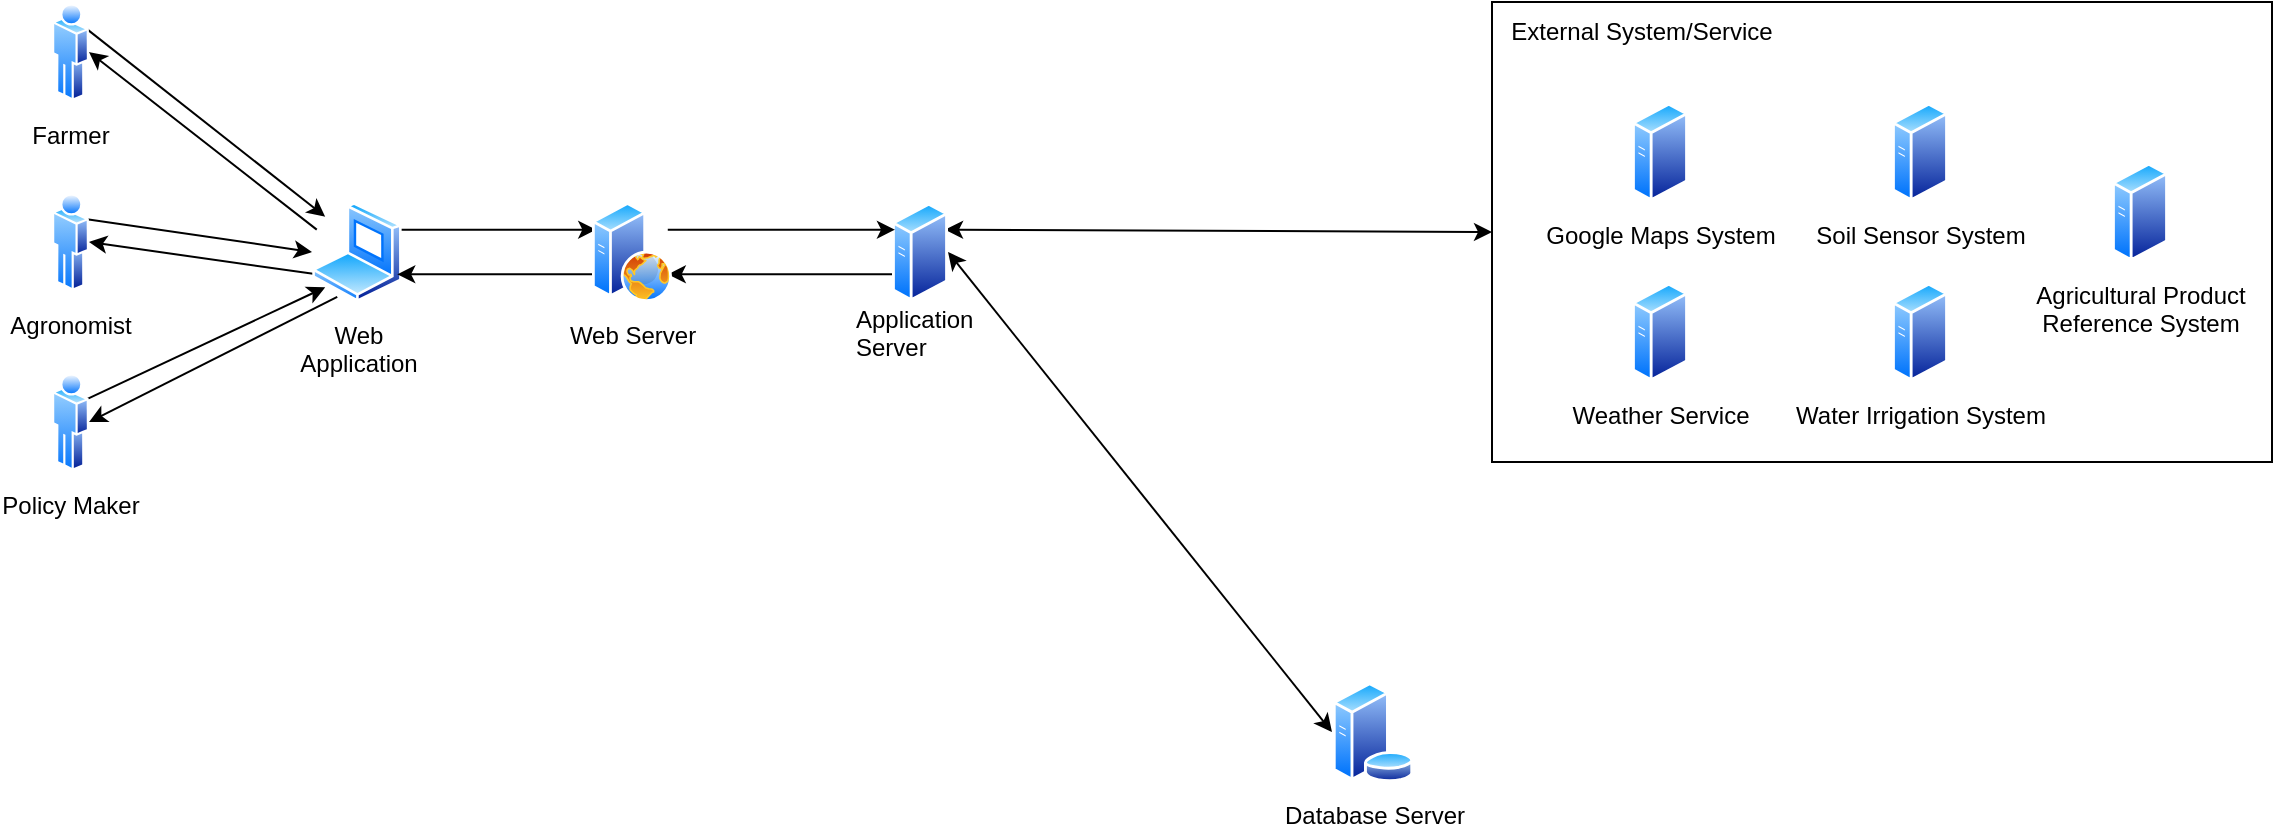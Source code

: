 <mxfile version="16.0.0" type="device" pages="2"><diagram id="sjSaxOTKPD7qIrv7Isvb" name="4-tier"><mxGraphModel dx="1261" dy="827" grid="1" gridSize="10" guides="1" tooltips="1" connect="1" arrows="1" fold="1" page="1" pageScale="1" pageWidth="12800" pageHeight="7200" math="0" shadow="0"><root><mxCell id="0"/><mxCell id="1" parent="0"/><mxCell id="mp9-KsFMcsk27uQzetZd-59" value="" style="rounded=0;whiteSpace=wrap;html=1;" vertex="1" parent="1"><mxGeometry x="870" y="280" width="390" height="230" as="geometry"/></mxCell><mxCell id="mp9-KsFMcsk27uQzetZd-29" style="edgeStyle=none;rounded=0;orthogonalLoop=1;jettySize=auto;html=1;exitX=1;exitY=0.25;exitDx=0;exitDy=0;entryX=0;entryY=0.25;entryDx=0;entryDy=0;" edge="1" parent="1" source="mp9-KsFMcsk27uQzetZd-3" target="mp9-KsFMcsk27uQzetZd-5"><mxGeometry relative="1" as="geometry"/></mxCell><mxCell id="mp9-KsFMcsk27uQzetZd-35" style="edgeStyle=none;rounded=0;orthogonalLoop=1;jettySize=auto;html=1;exitX=0;exitY=0.25;exitDx=0;exitDy=0;entryX=1;entryY=0.5;entryDx=0;entryDy=0;" edge="1" parent="1" source="mp9-KsFMcsk27uQzetZd-3" target="mp9-KsFMcsk27uQzetZd-19"><mxGeometry relative="1" as="geometry"/></mxCell><mxCell id="mp9-KsFMcsk27uQzetZd-37" style="edgeStyle=none;rounded=0;orthogonalLoop=1;jettySize=auto;html=1;exitX=0;exitY=0.75;exitDx=0;exitDy=0;entryX=1;entryY=0.5;entryDx=0;entryDy=0;" edge="1" parent="1" source="mp9-KsFMcsk27uQzetZd-3" target="mp9-KsFMcsk27uQzetZd-20"><mxGeometry relative="1" as="geometry"/></mxCell><mxCell id="mp9-KsFMcsk27uQzetZd-40" style="edgeStyle=none;rounded=0;orthogonalLoop=1;jettySize=auto;html=1;exitX=0.25;exitY=1;exitDx=0;exitDy=0;entryX=1;entryY=0.5;entryDx=0;entryDy=0;" edge="1" parent="1" source="mp9-KsFMcsk27uQzetZd-3" target="mp9-KsFMcsk27uQzetZd-21"><mxGeometry relative="1" as="geometry"/></mxCell><mxCell id="mp9-KsFMcsk27uQzetZd-3" value="Web&lt;br&gt;Application" style="aspect=fixed;perimeter=ellipsePerimeter;html=1;align=center;shadow=0;dashed=0;spacingTop=3;image;image=img/lib/active_directory/laptop_client.svg;" vertex="1" parent="1"><mxGeometry x="280" y="380" width="45" height="50" as="geometry"/></mxCell><mxCell id="mp9-KsFMcsk27uQzetZd-27" style="edgeStyle=none;rounded=0;orthogonalLoop=1;jettySize=auto;html=1;exitX=0;exitY=0.75;exitDx=0;exitDy=0;entryX=1;entryY=0.75;entryDx=0;entryDy=0;" edge="1" parent="1" source="mp9-KsFMcsk27uQzetZd-4" target="mp9-KsFMcsk27uQzetZd-5"><mxGeometry relative="1" as="geometry"/></mxCell><mxCell id="mp9-KsFMcsk27uQzetZd-56" style="rounded=0;orthogonalLoop=1;jettySize=auto;html=1;exitX=1;exitY=0.5;exitDx=0;exitDy=0;entryX=0;entryY=0.5;entryDx=0;entryDy=0;startArrow=classic;startFill=1;" edge="1" parent="1" source="mp9-KsFMcsk27uQzetZd-4" target="mp9-KsFMcsk27uQzetZd-31"><mxGeometry relative="1" as="geometry"/></mxCell><mxCell id="mp9-KsFMcsk27uQzetZd-60" style="edgeStyle=none;rounded=0;orthogonalLoop=1;jettySize=auto;html=1;exitX=1;exitY=0.25;exitDx=0;exitDy=0;entryX=0;entryY=0.5;entryDx=0;entryDy=0;startArrow=classic;startFill=1;" edge="1" parent="1" source="mp9-KsFMcsk27uQzetZd-4" target="mp9-KsFMcsk27uQzetZd-59"><mxGeometry relative="1" as="geometry"/></mxCell><mxCell id="mp9-KsFMcsk27uQzetZd-4" value="" style="aspect=fixed;perimeter=ellipsePerimeter;html=1;align=center;shadow=0;dashed=0;spacingTop=3;image;image=img/lib/active_directory/generic_server.svg;" vertex="1" parent="1"><mxGeometry x="570" y="380" width="28.0" height="50" as="geometry"/></mxCell><mxCell id="mp9-KsFMcsk27uQzetZd-26" style="edgeStyle=none;rounded=0;orthogonalLoop=1;jettySize=auto;html=1;exitX=1;exitY=0.25;exitDx=0;exitDy=0;entryX=0;entryY=0.25;entryDx=0;entryDy=0;" edge="1" parent="1" source="mp9-KsFMcsk27uQzetZd-5" target="mp9-KsFMcsk27uQzetZd-4"><mxGeometry relative="1" as="geometry"/></mxCell><mxCell id="mp9-KsFMcsk27uQzetZd-30" style="edgeStyle=none;rounded=0;orthogonalLoop=1;jettySize=auto;html=1;exitX=0;exitY=0.75;exitDx=0;exitDy=0;entryX=1;entryY=0.75;entryDx=0;entryDy=0;" edge="1" parent="1" source="mp9-KsFMcsk27uQzetZd-5" target="mp9-KsFMcsk27uQzetZd-3"><mxGeometry relative="1" as="geometry"/></mxCell><mxCell id="mp9-KsFMcsk27uQzetZd-5" value="Web Server" style="aspect=fixed;perimeter=ellipsePerimeter;html=1;align=center;shadow=0;dashed=0;spacingTop=3;image;image=img/lib/active_directory/web_server.svg;" vertex="1" parent="1"><mxGeometry x="420" y="380" width="40" height="50" as="geometry"/></mxCell><mxCell id="mp9-KsFMcsk27uQzetZd-15" value="Google Maps System" style="aspect=fixed;perimeter=ellipsePerimeter;html=1;align=center;shadow=0;dashed=0;spacingTop=3;image;image=img/lib/active_directory/generic_server.svg;" vertex="1" parent="1"><mxGeometry x="940" y="330" width="28.0" height="50" as="geometry"/></mxCell><mxCell id="mp9-KsFMcsk27uQzetZd-16" value="Weather Service" style="aspect=fixed;perimeter=ellipsePerimeter;html=1;align=center;shadow=0;dashed=0;spacingTop=3;image;image=img/lib/active_directory/generic_server.svg;" vertex="1" parent="1"><mxGeometry x="940" y="420" width="28.0" height="50" as="geometry"/></mxCell><mxCell id="mp9-KsFMcsk27uQzetZd-34" style="edgeStyle=none;rounded=0;orthogonalLoop=1;jettySize=auto;html=1;exitX=1;exitY=0.25;exitDx=0;exitDy=0;entryX=0;entryY=0;entryDx=0;entryDy=0;" edge="1" parent="1" source="mp9-KsFMcsk27uQzetZd-19" target="mp9-KsFMcsk27uQzetZd-3"><mxGeometry relative="1" as="geometry"/></mxCell><mxCell id="mp9-KsFMcsk27uQzetZd-19" value="Farmer" style="aspect=fixed;perimeter=ellipsePerimeter;html=1;align=center;shadow=0;dashed=0;spacingTop=3;image;image=img/lib/active_directory/user.svg;" vertex="1" parent="1"><mxGeometry x="150" y="280" width="18.5" height="50" as="geometry"/></mxCell><mxCell id="mp9-KsFMcsk27uQzetZd-36" style="edgeStyle=none;rounded=0;orthogonalLoop=1;jettySize=auto;html=1;exitX=1;exitY=0.25;exitDx=0;exitDy=0;entryX=0;entryY=0.5;entryDx=0;entryDy=0;" edge="1" parent="1" source="mp9-KsFMcsk27uQzetZd-20" target="mp9-KsFMcsk27uQzetZd-3"><mxGeometry relative="1" as="geometry"/></mxCell><mxCell id="mp9-KsFMcsk27uQzetZd-20" value="Agronomist" style="aspect=fixed;perimeter=ellipsePerimeter;html=1;align=center;shadow=0;dashed=0;spacingTop=3;image;image=img/lib/active_directory/user.svg;" vertex="1" parent="1"><mxGeometry x="150" y="375" width="18.5" height="50" as="geometry"/></mxCell><mxCell id="mp9-KsFMcsk27uQzetZd-39" style="edgeStyle=none;rounded=0;orthogonalLoop=1;jettySize=auto;html=1;exitX=1;exitY=0.25;exitDx=0;exitDy=0;entryX=0;entryY=1;entryDx=0;entryDy=0;" edge="1" parent="1" source="mp9-KsFMcsk27uQzetZd-21" target="mp9-KsFMcsk27uQzetZd-3"><mxGeometry relative="1" as="geometry"/></mxCell><mxCell id="mp9-KsFMcsk27uQzetZd-21" value="Policy Maker" style="aspect=fixed;perimeter=ellipsePerimeter;html=1;align=center;shadow=0;dashed=0;spacingTop=3;image;image=img/lib/active_directory/user.svg;" vertex="1" parent="1"><mxGeometry x="150" y="465" width="18.5" height="50" as="geometry"/></mxCell><mxCell id="mp9-KsFMcsk27uQzetZd-22" value="Soil Sensor System" style="aspect=fixed;perimeter=ellipsePerimeter;html=1;align=center;shadow=0;dashed=0;spacingTop=3;image;image=img/lib/active_directory/generic_server.svg;" vertex="1" parent="1"><mxGeometry x="1070" y="330" width="28.0" height="50" as="geometry"/></mxCell><mxCell id="mp9-KsFMcsk27uQzetZd-23" value="Water Irrigation System" style="aspect=fixed;perimeter=ellipsePerimeter;html=1;align=center;shadow=0;dashed=0;spacingTop=3;image;image=img/lib/active_directory/generic_server.svg;" vertex="1" parent="1"><mxGeometry x="1070" y="420" width="28.0" height="50" as="geometry"/></mxCell><mxCell id="mp9-KsFMcsk27uQzetZd-24" value="Agricultural Product &lt;br&gt;Reference System" style="aspect=fixed;perimeter=ellipsePerimeter;html=1;align=center;shadow=0;dashed=0;spacingTop=3;image;image=img/lib/active_directory/generic_server.svg;" vertex="1" parent="1"><mxGeometry x="1180" y="360" width="28.0" height="50" as="geometry"/></mxCell><mxCell id="mp9-KsFMcsk27uQzetZd-31" value="Database Server" style="aspect=fixed;perimeter=ellipsePerimeter;html=1;align=center;shadow=0;dashed=0;spacingTop=3;image;image=img/lib/active_directory/database_server.svg;" vertex="1" parent="1"><mxGeometry x="790" y="620" width="41" height="50" as="geometry"/></mxCell><mxCell id="mp9-KsFMcsk27uQzetZd-58" value="&lt;meta charset=&quot;utf-8&quot;&gt;&lt;span style=&quot;color: rgb(0, 0, 0); font-size: 12px; font-style: normal; font-weight: 400; letter-spacing: normal; text-align: center; text-indent: 0px; text-transform: none; word-spacing: 0px; font-family: helvetica;&quot;&gt;Application&lt;br&gt;&lt;/span&gt;&lt;span style=&quot;color: rgb(0, 0, 0); font-size: 12px; font-style: normal; font-weight: 400; letter-spacing: normal; text-align: center; text-indent: 0px; text-transform: none; word-spacing: 0px; font-family: helvetica;&quot;&gt;Server&lt;/span&gt;" style="text;whiteSpace=wrap;html=1;" vertex="1" parent="1"><mxGeometry x="550" y="425" width="80" height="40" as="geometry"/></mxCell><mxCell id="mp9-KsFMcsk27uQzetZd-67" value="External System/Service" style="text;html=1;strokeColor=none;fillColor=none;align=center;verticalAlign=middle;whiteSpace=wrap;rounded=0;" vertex="1" parent="1"><mxGeometry x="860" y="280" width="170" height="30" as="geometry"/></mxCell></root></mxGraphModel></diagram><diagram name="4-tier with details" id="wOxttjtLNgV1CSlVYcbX"><mxGraphModel dx="1183" dy="775" grid="1" gridSize="10" guides="1" tooltips="1" connect="1" arrows="1" fold="1" page="1" pageScale="1" pageWidth="12800" pageHeight="7200" math="0" shadow="0"><root><mxCell id="PrZ64AHP7pMsu5yg79Ty-0"/><mxCell id="PrZ64AHP7pMsu5yg79Ty-1" parent="PrZ64AHP7pMsu5yg79Ty-0"/><mxCell id="PrZ64AHP7pMsu5yg79Ty-2" value="" style="rounded=0;whiteSpace=wrap;html=1;" vertex="1" parent="PrZ64AHP7pMsu5yg79Ty-1"><mxGeometry x="670" y="170" width="390" height="230" as="geometry"/></mxCell><mxCell id="PrZ64AHP7pMsu5yg79Ty-3" style="edgeStyle=none;rounded=0;orthogonalLoop=1;jettySize=auto;html=1;exitX=1;exitY=0.25;exitDx=0;exitDy=0;entryX=0;entryY=0.25;entryDx=0;entryDy=0;" edge="1" parent="PrZ64AHP7pMsu5yg79Ty-1" source="PrZ64AHP7pMsu5yg79Ty-7" target="PrZ64AHP7pMsu5yg79Ty-14"><mxGeometry relative="1" as="geometry"/></mxCell><mxCell id="PrZ64AHP7pMsu5yg79Ty-4" style="edgeStyle=none;rounded=0;orthogonalLoop=1;jettySize=auto;html=1;exitX=0;exitY=0.25;exitDx=0;exitDy=0;entryX=1;entryY=0.5;entryDx=0;entryDy=0;" edge="1" parent="PrZ64AHP7pMsu5yg79Ty-1" source="PrZ64AHP7pMsu5yg79Ty-7" target="PrZ64AHP7pMsu5yg79Ty-18"><mxGeometry relative="1" as="geometry"/></mxCell><mxCell id="PrZ64AHP7pMsu5yg79Ty-5" style="edgeStyle=none;rounded=0;orthogonalLoop=1;jettySize=auto;html=1;exitX=0;exitY=0.75;exitDx=0;exitDy=0;entryX=1;entryY=0.5;entryDx=0;entryDy=0;" edge="1" parent="PrZ64AHP7pMsu5yg79Ty-1" source="PrZ64AHP7pMsu5yg79Ty-7" target="PrZ64AHP7pMsu5yg79Ty-20"><mxGeometry relative="1" as="geometry"/></mxCell><mxCell id="PrZ64AHP7pMsu5yg79Ty-6" style="edgeStyle=none;rounded=0;orthogonalLoop=1;jettySize=auto;html=1;exitX=0.25;exitY=1;exitDx=0;exitDy=0;entryX=1;entryY=0.5;entryDx=0;entryDy=0;" edge="1" parent="PrZ64AHP7pMsu5yg79Ty-1" source="PrZ64AHP7pMsu5yg79Ty-7" target="PrZ64AHP7pMsu5yg79Ty-22"><mxGeometry relative="1" as="geometry"/></mxCell><mxCell id="PrZ64AHP7pMsu5yg79Ty-7" value="Web&lt;br&gt;Application" style="aspect=fixed;perimeter=ellipsePerimeter;html=1;align=center;shadow=0;dashed=0;spacingTop=3;image;image=img/lib/active_directory/laptop_client.svg;" vertex="1" parent="PrZ64AHP7pMsu5yg79Ty-1"><mxGeometry x="280" y="380" width="45" height="50" as="geometry"/></mxCell><mxCell id="PrZ64AHP7pMsu5yg79Ty-8" style="edgeStyle=none;rounded=0;orthogonalLoop=1;jettySize=auto;html=1;exitX=0;exitY=0.75;exitDx=0;exitDy=0;entryX=1;entryY=0.75;entryDx=0;entryDy=0;" edge="1" parent="PrZ64AHP7pMsu5yg79Ty-1" source="PrZ64AHP7pMsu5yg79Ty-11" target="PrZ64AHP7pMsu5yg79Ty-14"><mxGeometry relative="1" as="geometry"/></mxCell><mxCell id="PrZ64AHP7pMsu5yg79Ty-9" style="rounded=0;orthogonalLoop=1;jettySize=auto;html=1;exitX=1;exitY=0.5;exitDx=0;exitDy=0;entryX=0;entryY=0.5;entryDx=0;entryDy=0;startArrow=classic;startFill=1;" edge="1" parent="PrZ64AHP7pMsu5yg79Ty-1" source="PrZ64AHP7pMsu5yg79Ty-11" target="PrZ64AHP7pMsu5yg79Ty-26"><mxGeometry relative="1" as="geometry"/></mxCell><mxCell id="PrZ64AHP7pMsu5yg79Ty-10" style="edgeStyle=none;rounded=0;orthogonalLoop=1;jettySize=auto;html=1;exitX=1;exitY=0.25;exitDx=0;exitDy=0;entryX=0;entryY=0.5;entryDx=0;entryDy=0;startArrow=classic;startFill=1;" edge="1" parent="PrZ64AHP7pMsu5yg79Ty-1" source="PrZ64AHP7pMsu5yg79Ty-11" target="PrZ64AHP7pMsu5yg79Ty-2"><mxGeometry relative="1" as="geometry"/></mxCell><mxCell id="PrZ64AHP7pMsu5yg79Ty-11" value="" style="aspect=fixed;perimeter=ellipsePerimeter;html=1;align=center;shadow=0;dashed=0;spacingTop=3;image;image=img/lib/active_directory/generic_server.svg;" vertex="1" parent="PrZ64AHP7pMsu5yg79Ty-1"><mxGeometry x="570" y="380" width="28.0" height="50" as="geometry"/></mxCell><mxCell id="PrZ64AHP7pMsu5yg79Ty-12" style="edgeStyle=none;rounded=0;orthogonalLoop=1;jettySize=auto;html=1;exitX=1;exitY=0.25;exitDx=0;exitDy=0;entryX=0;entryY=0.25;entryDx=0;entryDy=0;" edge="1" parent="PrZ64AHP7pMsu5yg79Ty-1" source="PrZ64AHP7pMsu5yg79Ty-14" target="PrZ64AHP7pMsu5yg79Ty-11"><mxGeometry relative="1" as="geometry"/></mxCell><mxCell id="PrZ64AHP7pMsu5yg79Ty-13" style="edgeStyle=none;rounded=0;orthogonalLoop=1;jettySize=auto;html=1;exitX=0;exitY=0.75;exitDx=0;exitDy=0;entryX=1;entryY=0.75;entryDx=0;entryDy=0;" edge="1" parent="PrZ64AHP7pMsu5yg79Ty-1" source="PrZ64AHP7pMsu5yg79Ty-14" target="PrZ64AHP7pMsu5yg79Ty-7"><mxGeometry relative="1" as="geometry"/></mxCell><mxCell id="PrZ64AHP7pMsu5yg79Ty-14" value="Web Server" style="aspect=fixed;perimeter=ellipsePerimeter;html=1;align=center;shadow=0;dashed=0;spacingTop=3;image;image=img/lib/active_directory/web_server.svg;" vertex="1" parent="PrZ64AHP7pMsu5yg79Ty-1"><mxGeometry x="420" y="380" width="40" height="50" as="geometry"/></mxCell><mxCell id="PrZ64AHP7pMsu5yg79Ty-15" value="Google Maps System" style="aspect=fixed;perimeter=ellipsePerimeter;html=1;align=center;shadow=0;dashed=0;spacingTop=3;image;image=img/lib/active_directory/generic_server.svg;" vertex="1" parent="PrZ64AHP7pMsu5yg79Ty-1"><mxGeometry x="740" y="220" width="28.0" height="50" as="geometry"/></mxCell><mxCell id="PrZ64AHP7pMsu5yg79Ty-16" value="Weather Service" style="aspect=fixed;perimeter=ellipsePerimeter;html=1;align=center;shadow=0;dashed=0;spacingTop=3;image;image=img/lib/active_directory/generic_server.svg;" vertex="1" parent="PrZ64AHP7pMsu5yg79Ty-1"><mxGeometry x="740" y="310" width="28.0" height="50" as="geometry"/></mxCell><mxCell id="PrZ64AHP7pMsu5yg79Ty-17" style="edgeStyle=none;rounded=0;orthogonalLoop=1;jettySize=auto;html=1;exitX=1;exitY=0.25;exitDx=0;exitDy=0;entryX=0;entryY=0;entryDx=0;entryDy=0;" edge="1" parent="PrZ64AHP7pMsu5yg79Ty-1" source="PrZ64AHP7pMsu5yg79Ty-18" target="PrZ64AHP7pMsu5yg79Ty-7"><mxGeometry relative="1" as="geometry"/></mxCell><mxCell id="PrZ64AHP7pMsu5yg79Ty-18" value="Farmer" style="aspect=fixed;perimeter=ellipsePerimeter;html=1;align=center;shadow=0;dashed=0;spacingTop=3;image;image=img/lib/active_directory/user.svg;" vertex="1" parent="PrZ64AHP7pMsu5yg79Ty-1"><mxGeometry x="150" y="280" width="18.5" height="50" as="geometry"/></mxCell><mxCell id="PrZ64AHP7pMsu5yg79Ty-19" style="edgeStyle=none;rounded=0;orthogonalLoop=1;jettySize=auto;html=1;exitX=1;exitY=0.25;exitDx=0;exitDy=0;entryX=0;entryY=0.5;entryDx=0;entryDy=0;" edge="1" parent="PrZ64AHP7pMsu5yg79Ty-1" source="PrZ64AHP7pMsu5yg79Ty-20" target="PrZ64AHP7pMsu5yg79Ty-7"><mxGeometry relative="1" as="geometry"/></mxCell><mxCell id="PrZ64AHP7pMsu5yg79Ty-20" value="Agronomist" style="aspect=fixed;perimeter=ellipsePerimeter;html=1;align=center;shadow=0;dashed=0;spacingTop=3;image;image=img/lib/active_directory/user.svg;" vertex="1" parent="PrZ64AHP7pMsu5yg79Ty-1"><mxGeometry x="150" y="375" width="18.5" height="50" as="geometry"/></mxCell><mxCell id="PrZ64AHP7pMsu5yg79Ty-21" style="edgeStyle=none;rounded=0;orthogonalLoop=1;jettySize=auto;html=1;exitX=1;exitY=0.25;exitDx=0;exitDy=0;entryX=0;entryY=1;entryDx=0;entryDy=0;" edge="1" parent="PrZ64AHP7pMsu5yg79Ty-1" source="PrZ64AHP7pMsu5yg79Ty-22" target="PrZ64AHP7pMsu5yg79Ty-7"><mxGeometry relative="1" as="geometry"/></mxCell><mxCell id="PrZ64AHP7pMsu5yg79Ty-22" value="Policy Maker" style="aspect=fixed;perimeter=ellipsePerimeter;html=1;align=center;shadow=0;dashed=0;spacingTop=3;image;image=img/lib/active_directory/user.svg;" vertex="1" parent="PrZ64AHP7pMsu5yg79Ty-1"><mxGeometry x="150" y="465" width="18.5" height="50" as="geometry"/></mxCell><mxCell id="PrZ64AHP7pMsu5yg79Ty-23" value="Soil Sensor System" style="aspect=fixed;perimeter=ellipsePerimeter;html=1;align=center;shadow=0;dashed=0;spacingTop=3;image;image=img/lib/active_directory/generic_server.svg;" vertex="1" parent="PrZ64AHP7pMsu5yg79Ty-1"><mxGeometry x="870" y="220" width="28.0" height="50" as="geometry"/></mxCell><mxCell id="PrZ64AHP7pMsu5yg79Ty-24" value="Water Irrigation System" style="aspect=fixed;perimeter=ellipsePerimeter;html=1;align=center;shadow=0;dashed=0;spacingTop=3;image;image=img/lib/active_directory/generic_server.svg;" vertex="1" parent="PrZ64AHP7pMsu5yg79Ty-1"><mxGeometry x="870" y="310" width="28.0" height="50" as="geometry"/></mxCell><mxCell id="PrZ64AHP7pMsu5yg79Ty-25" value="Agricultural Product &lt;br&gt;Reference System" style="aspect=fixed;perimeter=ellipsePerimeter;html=1;align=center;shadow=0;dashed=0;spacingTop=3;image;image=img/lib/active_directory/generic_server.svg;" vertex="1" parent="PrZ64AHP7pMsu5yg79Ty-1"><mxGeometry x="980" y="250" width="28.0" height="50" as="geometry"/></mxCell><mxCell id="PrZ64AHP7pMsu5yg79Ty-26" value="Database Server" style="aspect=fixed;perimeter=ellipsePerimeter;html=1;align=center;shadow=0;dashed=0;spacingTop=3;image;image=img/lib/active_directory/database_server.svg;" vertex="1" parent="PrZ64AHP7pMsu5yg79Ty-1"><mxGeometry x="670" y="440" width="41" height="50" as="geometry"/></mxCell><mxCell id="PrZ64AHP7pMsu5yg79Ty-27" value="&lt;meta charset=&quot;utf-8&quot;&gt;&lt;span style=&quot;color: rgb(0, 0, 0); font-size: 12px; font-style: normal; font-weight: 400; letter-spacing: normal; text-align: center; text-indent: 0px; text-transform: none; word-spacing: 0px; font-family: helvetica;&quot;&gt;Application&lt;br&gt;&lt;/span&gt;&lt;span style=&quot;color: rgb(0, 0, 0); font-size: 12px; font-style: normal; font-weight: 400; letter-spacing: normal; text-align: center; text-indent: 0px; text-transform: none; word-spacing: 0px; font-family: helvetica;&quot;&gt;Server&lt;/span&gt;" style="text;whiteSpace=wrap;html=1;" vertex="1" parent="PrZ64AHP7pMsu5yg79Ty-1"><mxGeometry x="550" y="425" width="80" height="40" as="geometry"/></mxCell><mxCell id="PrZ64AHP7pMsu5yg79Ty-28" value="External System/Service" style="text;html=1;strokeColor=none;fillColor=none;align=center;verticalAlign=middle;whiteSpace=wrap;rounded=0;" vertex="1" parent="PrZ64AHP7pMsu5yg79Ty-1"><mxGeometry x="660" y="170" width="170" height="30" as="geometry"/></mxCell><mxCell id="PrZ64AHP7pMsu5yg79Ty-29" value="" style="endArrow=none;dashed=1;html=1;rounded=0;" edge="1" parent="PrZ64AHP7pMsu5yg79Ty-1"><mxGeometry width="50" height="50" relative="1" as="geometry"><mxPoint x="380" y="640" as="sourcePoint"/><mxPoint x="380" y="230" as="targetPoint"/></mxGeometry></mxCell><mxCell id="PrZ64AHP7pMsu5yg79Ty-30" value="" style="endArrow=none;dashed=1;html=1;rounded=0;" edge="1" parent="PrZ64AHP7pMsu5yg79Ty-1"><mxGeometry width="50" height="50" relative="1" as="geometry"><mxPoint x="520" y="640" as="sourcePoint"/><mxPoint x="520" y="230" as="targetPoint"/></mxGeometry></mxCell><mxCell id="PrZ64AHP7pMsu5yg79Ty-31" value="" style="endArrow=none;dashed=1;html=1;rounded=0;" edge="1" parent="PrZ64AHP7pMsu5yg79Ty-1"><mxGeometry width="50" height="50" relative="1" as="geometry"><mxPoint x="630" y="639" as="sourcePoint"/><mxPoint x="630" y="229" as="targetPoint"/></mxGeometry></mxCell><mxCell id="PrZ64AHP7pMsu5yg79Ty-32" value="client tier" style="text;html=1;strokeColor=none;fillColor=none;align=center;verticalAlign=middle;whiteSpace=wrap;rounded=0;" vertex="1" parent="PrZ64AHP7pMsu5yg79Ty-1"><mxGeometry x="272.5" y="600" width="60" height="30" as="geometry"/></mxCell><mxCell id="PrZ64AHP7pMsu5yg79Ty-33" value="presentation tier" style="text;html=1;strokeColor=none;fillColor=none;align=center;verticalAlign=middle;whiteSpace=wrap;rounded=0;" vertex="1" parent="PrZ64AHP7pMsu5yg79Ty-1"><mxGeometry x="400" y="600" width="90" height="30" as="geometry"/></mxCell><mxCell id="PrZ64AHP7pMsu5yg79Ty-34" value="data tier" style="text;html=1;strokeColor=none;fillColor=none;align=center;verticalAlign=middle;whiteSpace=wrap;rounded=0;" vertex="1" parent="PrZ64AHP7pMsu5yg79Ty-1"><mxGeometry x="651" y="600" width="60" height="30" as="geometry"/></mxCell><mxCell id="PrZ64AHP7pMsu5yg79Ty-35" value="business domain tier" style="text;html=1;strokeColor=none;fillColor=none;align=center;verticalAlign=middle;whiteSpace=wrap;rounded=0;" vertex="1" parent="PrZ64AHP7pMsu5yg79Ty-1"><mxGeometry x="540" y="600" width="80" height="30" as="geometry"/></mxCell><mxCell id="PrZ64AHP7pMsu5yg79Ty-36" value="&lt;span style=&quot;color: rgb(35 , 38 , 41) ; font-style: normal ; font-weight: 400 ; letter-spacing: normal ; text-align: left ; text-indent: 0px ; text-transform: none ; word-spacing: 0px ; background-color: rgb(255 , 255 , 255) ; display: inline ; float: none&quot;&gt;&lt;font style=&quot;font-size: 12px&quot;&gt;Thin clients like HTML Pages on Browsers and Rich Clients like Java WebStart &amp;amp; Flash.&lt;/font&gt;&lt;/span&gt;" style="text;whiteSpace=wrap;html=1;" vertex="1" parent="PrZ64AHP7pMsu5yg79Ty-1"><mxGeometry x="190" y="630" width="160" height="60" as="geometry"/></mxCell><mxCell id="PrZ64AHP7pMsu5yg79Ty-37" value="&lt;span style=&quot;color: rgb(35 , 38 , 41) ; font-style: normal ; letter-spacing: normal ; text-align: left ; text-indent: 0px ; text-transform: none ; word-spacing: 0px ; background-color: rgb(255 , 255 , 255) ; display: inline ; float: none&quot;&gt;&lt;font style=&quot;font-size: 12px&quot;&gt;e.g. &lt;b&gt;Java Servlets&lt;/b&gt;/JSP, ASP, PHP. This tier will increasingly include WebServices as proxies and adaptors for business tier services.&lt;/font&gt;&lt;/span&gt;" style="text;whiteSpace=wrap;html=1;fontSize=12;" vertex="1" parent="PrZ64AHP7pMsu5yg79Ty-1"><mxGeometry x="386" y="630" width="140" height="110" as="geometry"/></mxCell><mxCell id="PrZ64AHP7pMsu5yg79Ty-38" value="&lt;span style=&quot;color: rgb(35 , 38 , 41) ; font-style: normal ; letter-spacing: normal ; text-align: left ; text-indent: 0px ; text-transform: none ; word-spacing: 0px ; background-color: rgb(255 , 255 , 255) ; display: inline ; float: none&quot;&gt;&lt;font style=&quot;font-size: 12px&quot;&gt;An Application Server such JavaEE including &lt;b&gt;EJB&lt;/b&gt;, DCOM or CORBA Service Objects. Provide business functionality, increasing using SOA and Micro-services.&lt;/font&gt;&lt;/span&gt;" style="text;whiteSpace=wrap;html=1;fontSize=12;" vertex="1" parent="PrZ64AHP7pMsu5yg79Ty-1"><mxGeometry x="529" y="640" width="110" height="150" as="geometry"/></mxCell><mxCell id="PrZ64AHP7pMsu5yg79Ty-39" value="&lt;span style=&quot;color: rgb(35 , 38 , 41) ; font-style: normal ; font-weight: 400 ; letter-spacing: normal ; text-align: left ; text-indent: 0px ; text-transform: none ; word-spacing: 0px ; background-color: rgb(255 , 255 , 255) ; display: inline ; float: none&quot;&gt;&lt;font style=&quot;font-size: 12px&quot;&gt;e.g. Database, Directory Services, File &amp;amp; Print Services, Hardware abstraction. This tier is increasingly called the platform.&lt;/font&gt;&lt;/span&gt;" style="text;whiteSpace=wrap;html=1;fontSize=12;" vertex="1" parent="PrZ64AHP7pMsu5yg79Ty-1"><mxGeometry x="651" y="630" width="99" height="140" as="geometry"/></mxCell></root></mxGraphModel></diagram></mxfile>
